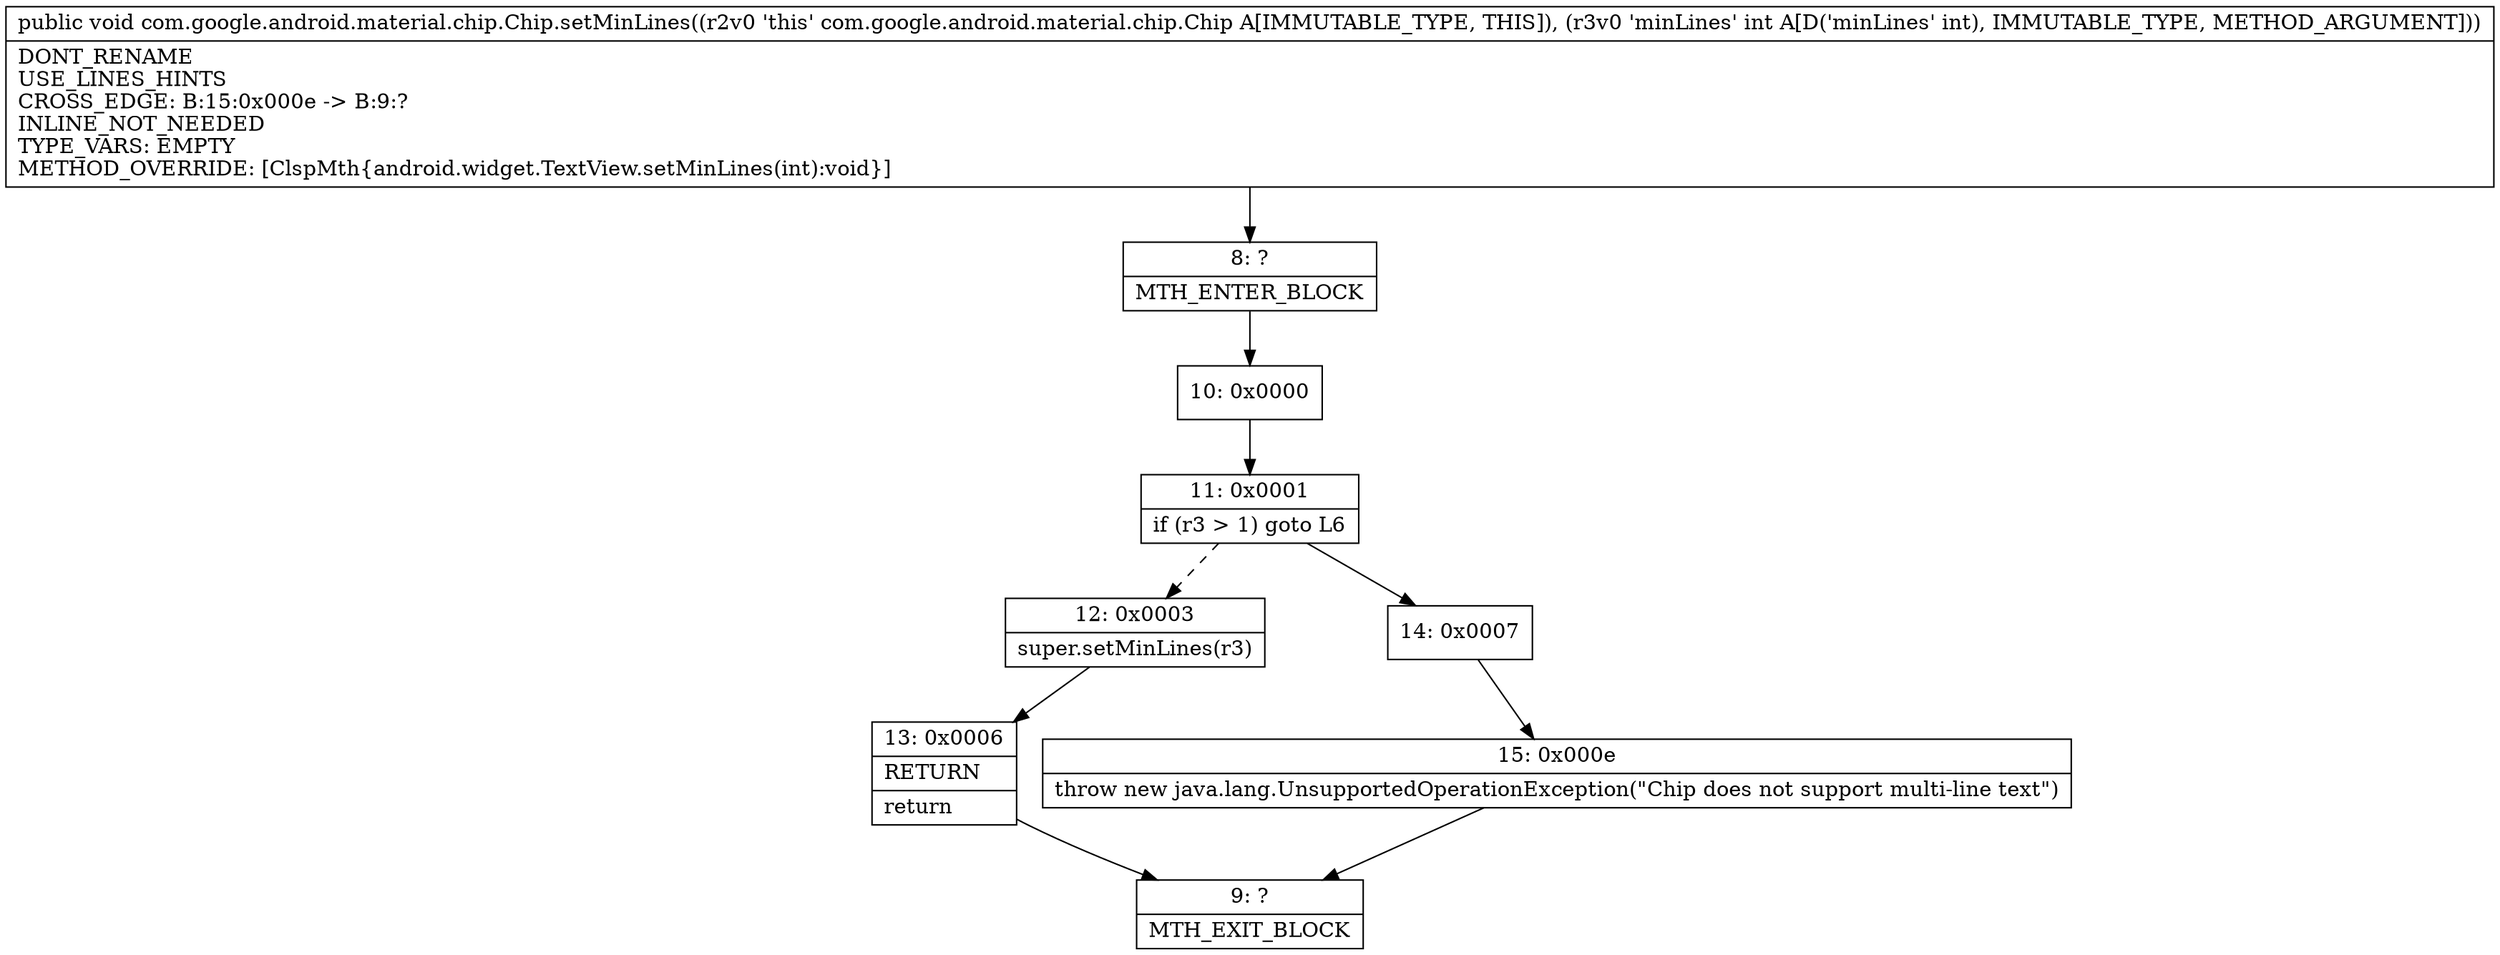digraph "CFG forcom.google.android.material.chip.Chip.setMinLines(I)V" {
Node_8 [shape=record,label="{8\:\ ?|MTH_ENTER_BLOCK\l}"];
Node_10 [shape=record,label="{10\:\ 0x0000}"];
Node_11 [shape=record,label="{11\:\ 0x0001|if (r3 \> 1) goto L6\l}"];
Node_12 [shape=record,label="{12\:\ 0x0003|super.setMinLines(r3)\l}"];
Node_13 [shape=record,label="{13\:\ 0x0006|RETURN\l|return\l}"];
Node_9 [shape=record,label="{9\:\ ?|MTH_EXIT_BLOCK\l}"];
Node_14 [shape=record,label="{14\:\ 0x0007}"];
Node_15 [shape=record,label="{15\:\ 0x000e|throw new java.lang.UnsupportedOperationException(\"Chip does not support multi\-line text\")\l}"];
MethodNode[shape=record,label="{public void com.google.android.material.chip.Chip.setMinLines((r2v0 'this' com.google.android.material.chip.Chip A[IMMUTABLE_TYPE, THIS]), (r3v0 'minLines' int A[D('minLines' int), IMMUTABLE_TYPE, METHOD_ARGUMENT]))  | DONT_RENAME\lUSE_LINES_HINTS\lCROSS_EDGE: B:15:0x000e \-\> B:9:?\lINLINE_NOT_NEEDED\lTYPE_VARS: EMPTY\lMETHOD_OVERRIDE: [ClspMth\{android.widget.TextView.setMinLines(int):void\}]\l}"];
MethodNode -> Node_8;Node_8 -> Node_10;
Node_10 -> Node_11;
Node_11 -> Node_12[style=dashed];
Node_11 -> Node_14;
Node_12 -> Node_13;
Node_13 -> Node_9;
Node_14 -> Node_15;
Node_15 -> Node_9;
}

